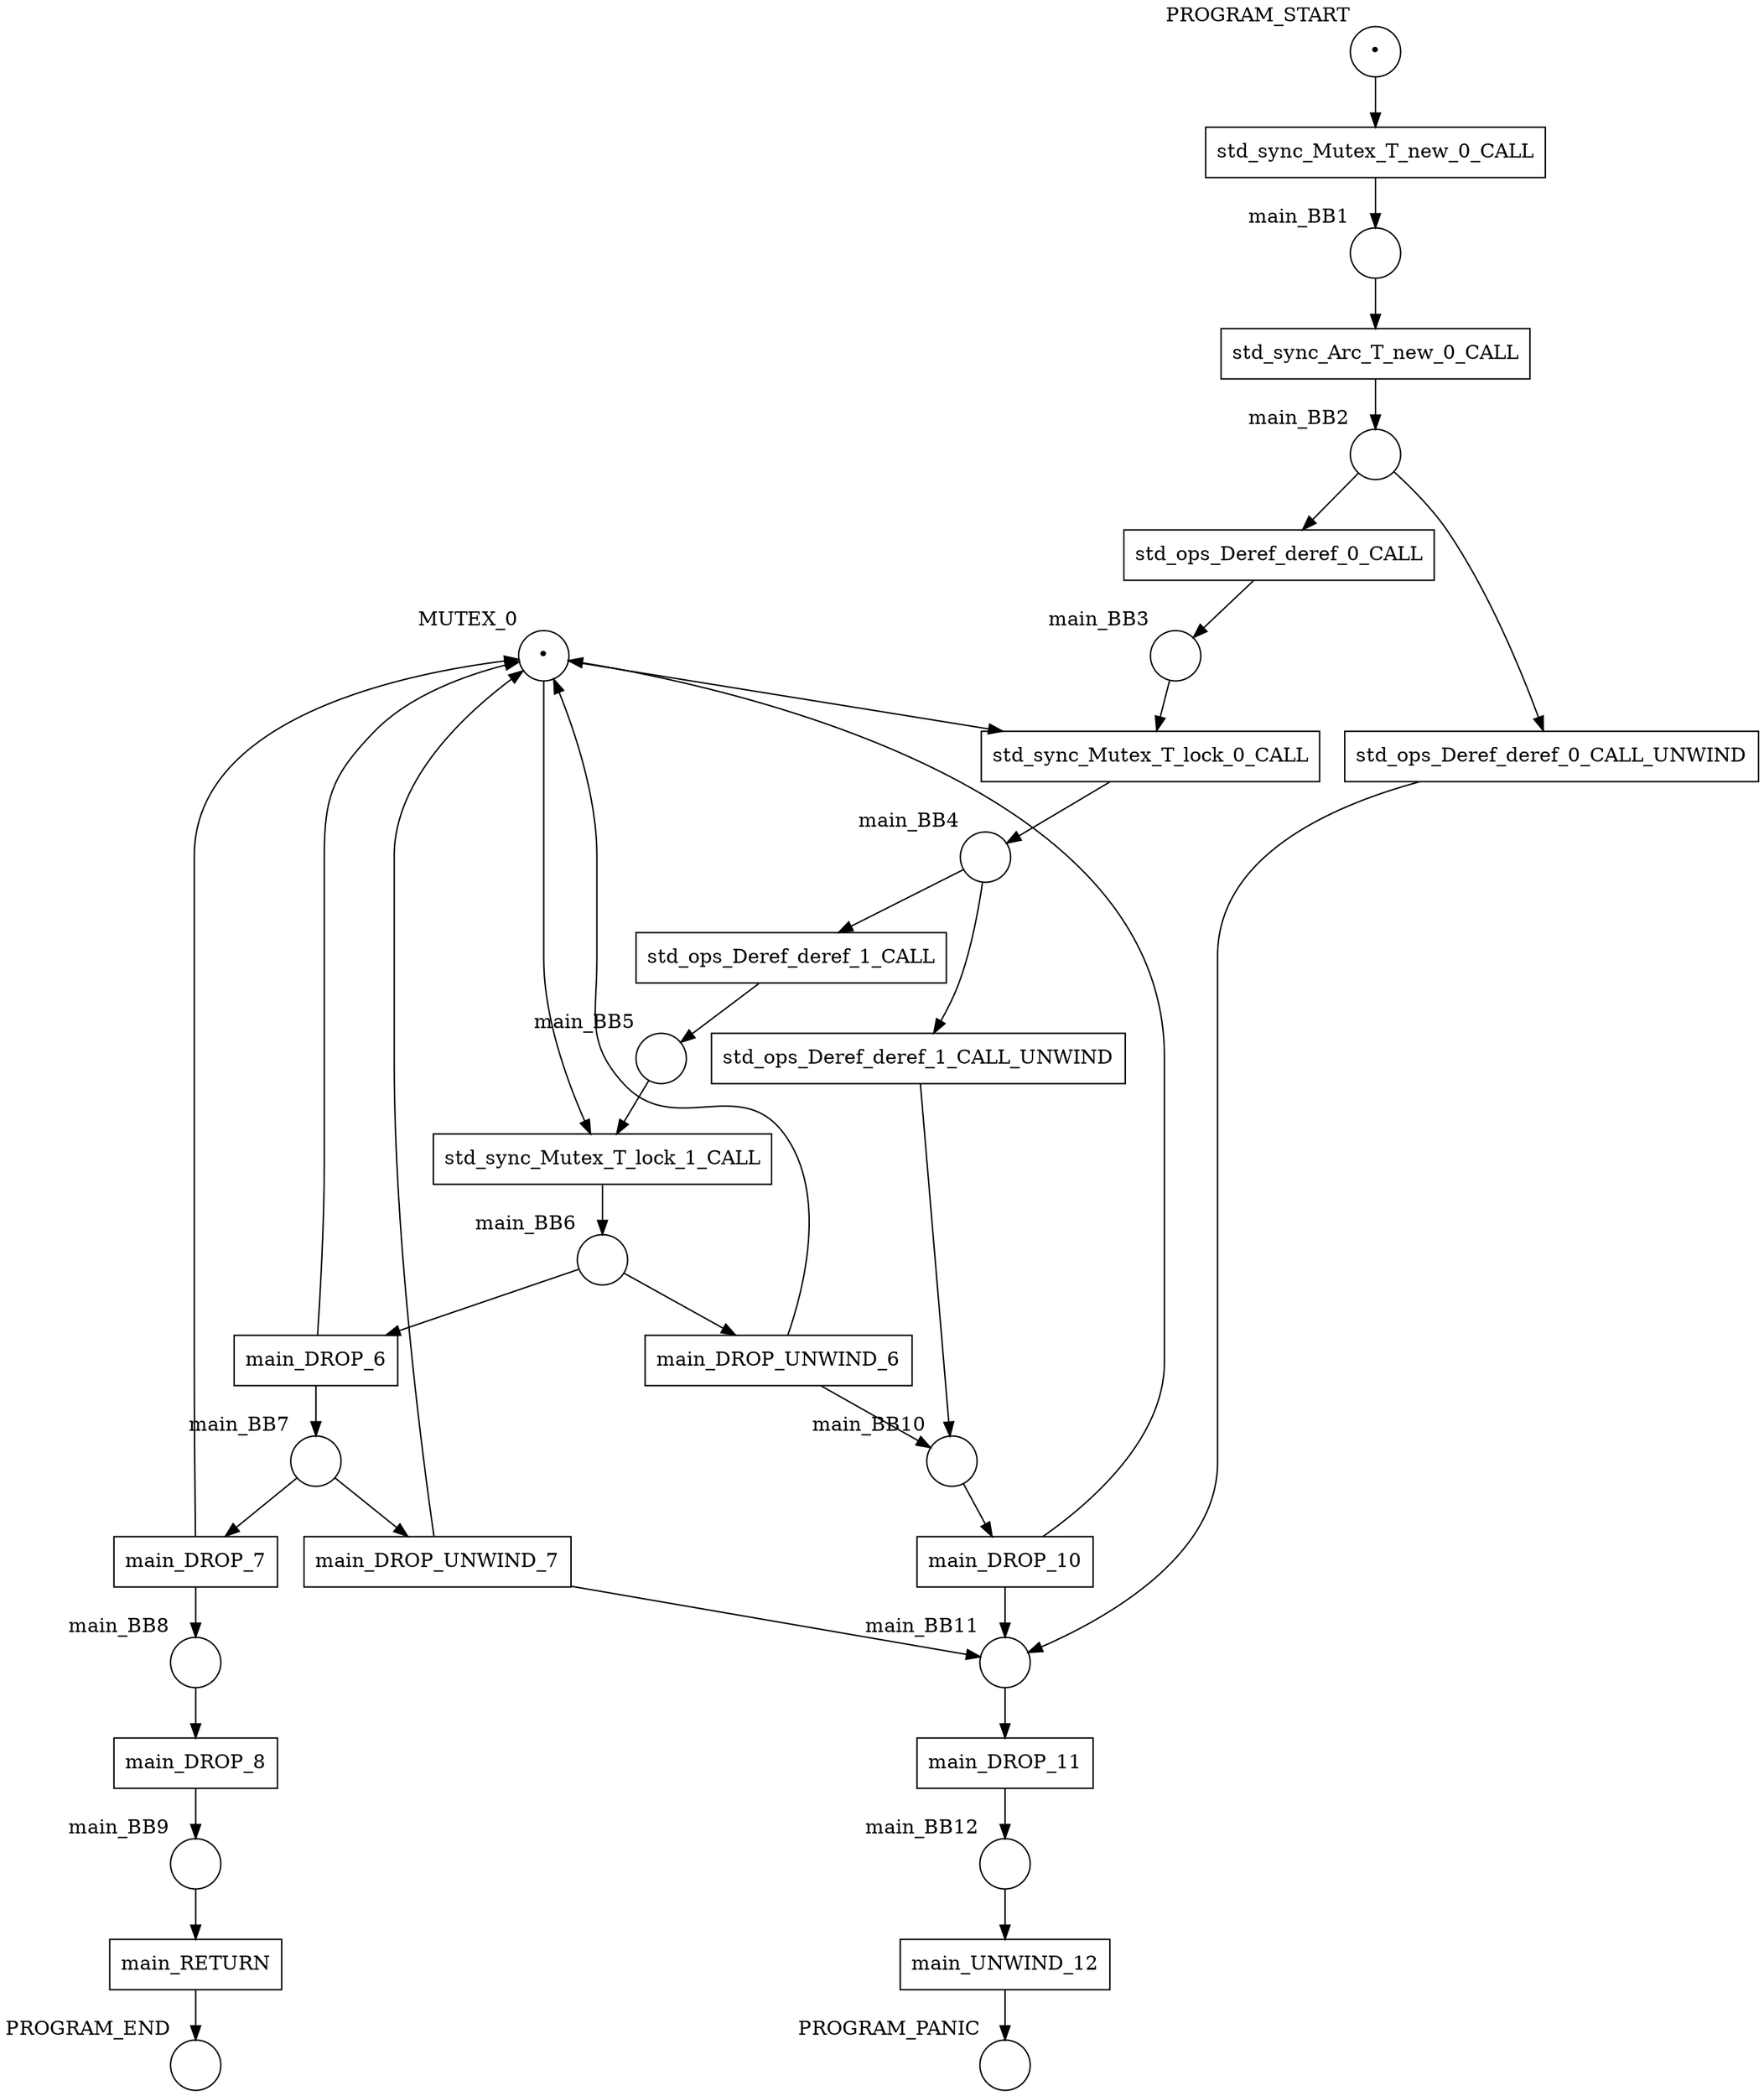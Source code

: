digraph petrinet {
    MUTEX_0 [shape="circle" xlabel="MUTEX_0" label="•"];
    PROGRAM_END [shape="circle" xlabel="PROGRAM_END" label=""];
    PROGRAM_PANIC [shape="circle" xlabel="PROGRAM_PANIC" label=""];
    PROGRAM_START [shape="circle" xlabel="PROGRAM_START" label="•"];
    main_BB1 [shape="circle" xlabel="main_BB1" label=""];
    main_BB10 [shape="circle" xlabel="main_BB10" label=""];
    main_BB11 [shape="circle" xlabel="main_BB11" label=""];
    main_BB12 [shape="circle" xlabel="main_BB12" label=""];
    main_BB2 [shape="circle" xlabel="main_BB2" label=""];
    main_BB3 [shape="circle" xlabel="main_BB3" label=""];
    main_BB4 [shape="circle" xlabel="main_BB4" label=""];
    main_BB5 [shape="circle" xlabel="main_BB5" label=""];
    main_BB6 [shape="circle" xlabel="main_BB6" label=""];
    main_BB7 [shape="circle" xlabel="main_BB7" label=""];
    main_BB8 [shape="circle" xlabel="main_BB8" label=""];
    main_BB9 [shape="circle" xlabel="main_BB9" label=""];
    main_DROP_10 [shape="box" xlabel="" label="main_DROP_10"];
    main_DROP_11 [shape="box" xlabel="" label="main_DROP_11"];
    main_DROP_6 [shape="box" xlabel="" label="main_DROP_6"];
    main_DROP_7 [shape="box" xlabel="" label="main_DROP_7"];
    main_DROP_8 [shape="box" xlabel="" label="main_DROP_8"];
    main_DROP_UNWIND_6 [shape="box" xlabel="" label="main_DROP_UNWIND_6"];
    main_DROP_UNWIND_7 [shape="box" xlabel="" label="main_DROP_UNWIND_7"];
    main_RETURN [shape="box" xlabel="" label="main_RETURN"];
    main_UNWIND_12 [shape="box" xlabel="" label="main_UNWIND_12"];
    std_ops_Deref_deref_0_CALL [shape="box" xlabel="" label="std_ops_Deref_deref_0_CALL"];
    std_ops_Deref_deref_0_CALL_UNWIND [shape="box" xlabel="" label="std_ops_Deref_deref_0_CALL_UNWIND"];
    std_ops_Deref_deref_1_CALL [shape="box" xlabel="" label="std_ops_Deref_deref_1_CALL"];
    std_ops_Deref_deref_1_CALL_UNWIND [shape="box" xlabel="" label="std_ops_Deref_deref_1_CALL_UNWIND"];
    std_sync_Arc_T_new_0_CALL [shape="box" xlabel="" label="std_sync_Arc_T_new_0_CALL"];
    std_sync_Mutex_T_lock_0_CALL [shape="box" xlabel="" label="std_sync_Mutex_T_lock_0_CALL"];
    std_sync_Mutex_T_lock_1_CALL [shape="box" xlabel="" label="std_sync_Mutex_T_lock_1_CALL"];
    std_sync_Mutex_T_new_0_CALL [shape="box" xlabel="" label="std_sync_Mutex_T_new_0_CALL"];
    MUTEX_0 -> std_sync_Mutex_T_lock_0_CALL;
    MUTEX_0 -> std_sync_Mutex_T_lock_1_CALL;
    PROGRAM_START -> std_sync_Mutex_T_new_0_CALL;
    main_BB1 -> std_sync_Arc_T_new_0_CALL;
    main_BB10 -> main_DROP_10;
    main_BB11 -> main_DROP_11;
    main_BB12 -> main_UNWIND_12;
    main_BB2 -> std_ops_Deref_deref_0_CALL;
    main_BB2 -> std_ops_Deref_deref_0_CALL_UNWIND;
    main_BB3 -> std_sync_Mutex_T_lock_0_CALL;
    main_BB4 -> std_ops_Deref_deref_1_CALL;
    main_BB4 -> std_ops_Deref_deref_1_CALL_UNWIND;
    main_BB5 -> std_sync_Mutex_T_lock_1_CALL;
    main_BB6 -> main_DROP_6;
    main_BB6 -> main_DROP_UNWIND_6;
    main_BB7 -> main_DROP_7;
    main_BB7 -> main_DROP_UNWIND_7;
    main_BB8 -> main_DROP_8;
    main_BB9 -> main_RETURN;
    main_DROP_10 -> MUTEX_0;
    main_DROP_10 -> main_BB11;
    main_DROP_11 -> main_BB12;
    main_DROP_6 -> MUTEX_0;
    main_DROP_6 -> main_BB7;
    main_DROP_7 -> MUTEX_0;
    main_DROP_7 -> main_BB8;
    main_DROP_8 -> main_BB9;
    main_DROP_UNWIND_6 -> MUTEX_0;
    main_DROP_UNWIND_6 -> main_BB10;
    main_DROP_UNWIND_7 -> MUTEX_0;
    main_DROP_UNWIND_7 -> main_BB11;
    main_RETURN -> PROGRAM_END;
    main_UNWIND_12 -> PROGRAM_PANIC;
    std_ops_Deref_deref_0_CALL -> main_BB3;
    std_ops_Deref_deref_0_CALL_UNWIND -> main_BB11;
    std_ops_Deref_deref_1_CALL -> main_BB5;
    std_ops_Deref_deref_1_CALL_UNWIND -> main_BB10;
    std_sync_Arc_T_new_0_CALL -> main_BB2;
    std_sync_Mutex_T_lock_0_CALL -> main_BB4;
    std_sync_Mutex_T_lock_1_CALL -> main_BB6;
    std_sync_Mutex_T_new_0_CALL -> main_BB1;
}
